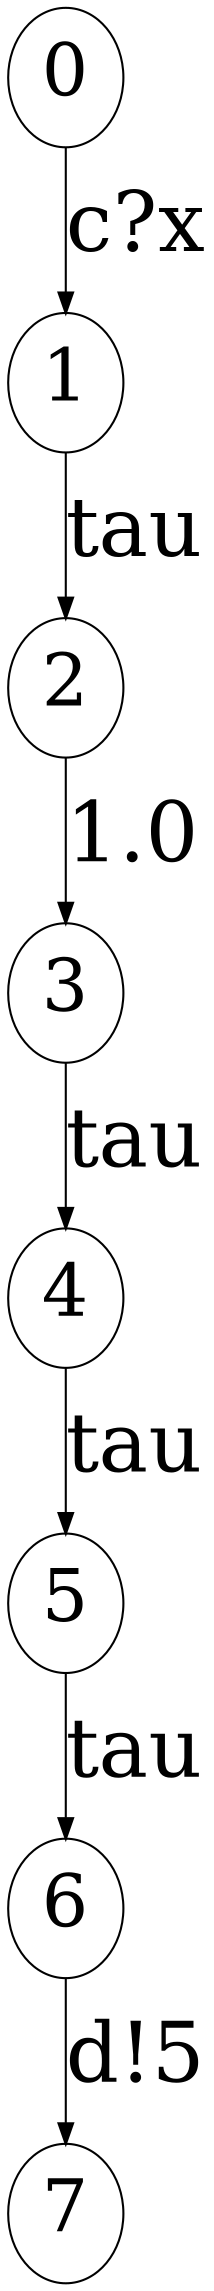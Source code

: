 // The qLTS Sdc
digraph {
	node [fontsize=35]
	edge [fontsize=40]
	0 -> 1 [label="c?x"]
	1 -> 2 [label=tau]
	2 -> 3 [label=1.0]
	3 -> 4 [label=tau]
	4 -> 5 [label=tau]
	5 -> 6 [label=tau]
	6 -> 7 [label="d!5"]
}
